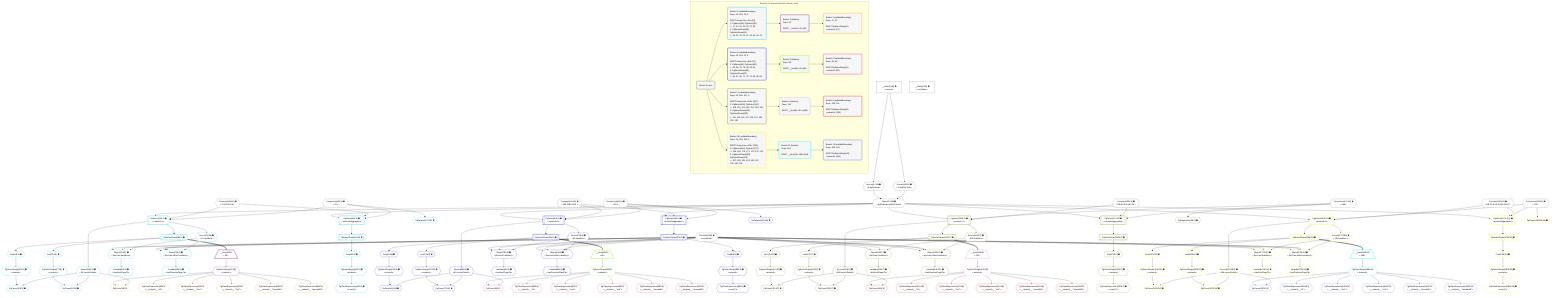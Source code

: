 %%{init: {'themeVariables': { 'fontSize': '12px'}}}%%
graph TD
    classDef path fill:#eee,stroke:#000,color:#000
    classDef plan fill:#fff,stroke-width:1px,color:#000
    classDef itemplan fill:#fff,stroke-width:2px,color:#000
    classDef unbatchedplan fill:#dff,stroke-width:1px,color:#000
    classDef sideeffectplan fill:#fcc,stroke-width:2px,color:#000
    classDef bucket fill:#f6f6f6,color:#000,stroke-width:2px,text-align:left


    %% plan dependencies
    Object14{{"Object[14∈0] ➊<br />ᐸ{pgSettings,withPgClient}ᐳ"}}:::plan
    Access12{{"Access[12∈0] ➊<br />ᐸ2.pgSettingsᐳ"}}:::plan
    Access13{{"Access[13∈0] ➊<br />ᐸ2.withPgClientᐳ"}}:::plan
    Access12 & Access13 --> Object14
    __Value2["__Value[2∈0] ➊<br />ᐸcontextᐳ"]:::plan
    __Value2 --> Access12
    __Value2 --> Access13
    __Value4["__Value[4∈0] ➊<br />ᐸrootValueᐳ"]:::plan
    Constant6{{"Constant[6∈0] ➊<br />ᐸundefinedᐳ"}}:::plan
    Connection15{{"Connection[15∈0] ➊<br />ᐸ11ᐳ"}}:::plan
    Connection61{{"Connection[61∈0] ➊<br />ᐸ59ᐳ"}}:::plan
    Connection107{{"Connection[107∈0] ➊<br />ᐸ105ᐳ"}}:::plan
    Connection153{{"Connection[153∈0] ➊<br />ᐸ151ᐳ"}}:::plan
    Constant193{{"Constant[193∈0] ➊<br />ᐸ'192.168.0.0'ᐳ"}}:::plan
    Constant194{{"Constant[194∈0] ➊<br />ᐸ'192.168.0.0/16'ᐳ"}}:::plan
    Constant195{{"Constant[195∈0] ➊<br />ᐸ'08:00:2b:01:02:03'ᐳ"}}:::plan
    Constant196{{"Constant[196∈0] ➊<br />ᐸ'08:00:2b:01:02:03:04:05'ᐳ"}}:::plan
    Object37{{"Object[37∈1] ➊<br />ᐸ{first,last,offset,hasMore}ᐳ"}}:::plan
    Access32{{"Access[32∈1] ➊<br />ᐸ16.hasMoreᐳ"}}:::plan
    Constant6 & Constant6 & Constant6 & Access32 --> Object37
    PgSelect16[["PgSelect[16∈1] ➊<br />ᐸnetwork+1ᐳ"]]:::plan
    Object14 & Constant193 & Connection15 --> PgSelect16
    Object33{{"Object[33∈1] ➊<br />ᐸ{first,last,hasMore}ᐳ"}}:::plan
    Constant6 & Constant6 & Access32 --> Object33
    PgSelect39[["PgSelect[39∈1] ➊<br />ᐸnetwork(aggregate)ᐳ"]]:::plan
    Object14 & Constant193 & Connection15 --> PgSelect39
    PgCursor23{{"PgCursor[23∈1] ➊"}}:::plan
    PgSelectSingle21{{"PgSelectSingle[21∈1] ➊<br />ᐸnetworkᐳ"}}:::plan
    Access22{{"Access[22∈1] ➊<br />ᐸ16.cursorDetailsᐳ"}}:::plan
    PgSelectSingle21 & Access22 --> PgCursor23
    PgCursor29{{"PgCursor[29∈1] ➊"}}:::plan
    PgSelectSingle27{{"PgSelectSingle[27∈1] ➊<br />ᐸnetworkᐳ"}}:::plan
    PgSelectSingle27 & Access22 --> PgCursor29
    PgPageInfo17{{"PgPageInfo[17∈1] ➊"}}:::plan
    Connection15 --> PgPageInfo17
    First19{{"First[19∈1] ➊"}}:::plan
    PgSelectRows20[["PgSelectRows[20∈1] ➊"]]:::plan
    PgSelectRows20 --> First19
    PgSelect16 --> PgSelectRows20
    First19 --> PgSelectSingle21
    PgSelect16 --> Access22
    Last25{{"Last[25∈1] ➊"}}:::plan
    PgSelectRows20 --> Last25
    Last25 --> PgSelectSingle27
    PgSelect16 --> Access32
    Lambda34{{"Lambda[34∈1] ➊<br />ᐸhasNextPageCbᐳ"}}:::plan
    Object33 --> Lambda34
    Lambda38{{"Lambda[38∈1] ➊<br />ᐸhasPreviousPageCbᐳ"}}:::plan
    Object37 --> Lambda38
    First40{{"First[40∈1] ➊"}}:::plan
    PgSelectRows41[["PgSelectRows[41∈1] ➊"]]:::plan
    PgSelectRows41 --> First40
    PgSelect39 --> PgSelectRows41
    PgSelectSingle42{{"PgSelectSingle[42∈1] ➊<br />ᐸnetworkᐳ"}}:::plan
    First40 --> PgSelectSingle42
    PgClassExpression43{{"PgClassExpression[43∈1] ➊<br />ᐸcount(*)ᐳ"}}:::plan
    PgSelectSingle42 --> PgClassExpression43
    __Item46[/"__Item[46∈2]<br />ᐸ20ᐳ"\]:::itemplan
    PgSelectRows20 ==> __Item46
    PgSelectSingle47{{"PgSelectSingle[47∈2]<br />ᐸnetworkᐳ"}}:::plan
    __Item46 --> PgSelectSingle47
    PgCursor49{{"PgCursor[49∈3]"}}:::plan
    PgSelectSingle47 & Access22 --> PgCursor49
    PgClassExpression50{{"PgClassExpression[50∈3]<br />ᐸ__network__.”id”ᐳ"}}:::plan
    PgSelectSingle47 --> PgClassExpression50
    PgClassExpression51{{"PgClassExpression[51∈3]<br />ᐸ__network__.”inet”ᐳ"}}:::plan
    PgSelectSingle47 --> PgClassExpression51
    PgClassExpression52{{"PgClassExpression[52∈3]<br />ᐸ__network__.”cidr”ᐳ"}}:::plan
    PgSelectSingle47 --> PgClassExpression52
    PgClassExpression53{{"PgClassExpression[53∈3]<br />ᐸ__network__.”macaddr”ᐳ"}}:::plan
    PgSelectSingle47 --> PgClassExpression53
    PgClassExpression54{{"PgClassExpression[54∈3]<br />ᐸ__network__.”macaddr8”ᐳ"}}:::plan
    PgSelectSingle47 --> PgClassExpression54
    Object83{{"Object[83∈4] ➊<br />ᐸ{first,last,offset,hasMore}ᐳ"}}:::plan
    Access78{{"Access[78∈4] ➊<br />ᐸ62.hasMoreᐳ"}}:::plan
    Constant6 & Constant6 & Constant6 & Access78 --> Object83
    PgSelect62[["PgSelect[62∈4] ➊<br />ᐸnetwork+1ᐳ"]]:::plan
    Object14 & Constant194 & Connection61 --> PgSelect62
    Object79{{"Object[79∈4] ➊<br />ᐸ{first,last,hasMore}ᐳ"}}:::plan
    Constant6 & Constant6 & Access78 --> Object79
    PgSelect85[["PgSelect[85∈4] ➊<br />ᐸnetwork(aggregate)ᐳ"]]:::plan
    Object14 & Constant194 & Connection61 --> PgSelect85
    PgCursor69{{"PgCursor[69∈4] ➊"}}:::plan
    PgSelectSingle67{{"PgSelectSingle[67∈4] ➊<br />ᐸnetworkᐳ"}}:::plan
    Access68{{"Access[68∈4] ➊<br />ᐸ62.cursorDetailsᐳ"}}:::plan
    PgSelectSingle67 & Access68 --> PgCursor69
    PgCursor75{{"PgCursor[75∈4] ➊"}}:::plan
    PgSelectSingle73{{"PgSelectSingle[73∈4] ➊<br />ᐸnetworkᐳ"}}:::plan
    PgSelectSingle73 & Access68 --> PgCursor75
    PgPageInfo63{{"PgPageInfo[63∈4] ➊"}}:::plan
    Connection61 --> PgPageInfo63
    First65{{"First[65∈4] ➊"}}:::plan
    PgSelectRows66[["PgSelectRows[66∈4] ➊"]]:::plan
    PgSelectRows66 --> First65
    PgSelect62 --> PgSelectRows66
    First65 --> PgSelectSingle67
    PgSelect62 --> Access68
    Last71{{"Last[71∈4] ➊"}}:::plan
    PgSelectRows66 --> Last71
    Last71 --> PgSelectSingle73
    PgSelect62 --> Access78
    Lambda80{{"Lambda[80∈4] ➊<br />ᐸhasNextPageCbᐳ"}}:::plan
    Object79 --> Lambda80
    Lambda84{{"Lambda[84∈4] ➊<br />ᐸhasPreviousPageCbᐳ"}}:::plan
    Object83 --> Lambda84
    First86{{"First[86∈4] ➊"}}:::plan
    PgSelectRows87[["PgSelectRows[87∈4] ➊"]]:::plan
    PgSelectRows87 --> First86
    PgSelect85 --> PgSelectRows87
    PgSelectSingle88{{"PgSelectSingle[88∈4] ➊<br />ᐸnetworkᐳ"}}:::plan
    First86 --> PgSelectSingle88
    PgClassExpression89{{"PgClassExpression[89∈4] ➊<br />ᐸcount(*)ᐳ"}}:::plan
    PgSelectSingle88 --> PgClassExpression89
    __Item92[/"__Item[92∈5]<br />ᐸ66ᐳ"\]:::itemplan
    PgSelectRows66 ==> __Item92
    PgSelectSingle93{{"PgSelectSingle[93∈5]<br />ᐸnetworkᐳ"}}:::plan
    __Item92 --> PgSelectSingle93
    PgCursor95{{"PgCursor[95∈6]"}}:::plan
    PgSelectSingle93 & Access68 --> PgCursor95
    PgClassExpression96{{"PgClassExpression[96∈6]<br />ᐸ__network__.”id”ᐳ"}}:::plan
    PgSelectSingle93 --> PgClassExpression96
    PgClassExpression97{{"PgClassExpression[97∈6]<br />ᐸ__network__.”inet”ᐳ"}}:::plan
    PgSelectSingle93 --> PgClassExpression97
    PgClassExpression98{{"PgClassExpression[98∈6]<br />ᐸ__network__.”cidr”ᐳ"}}:::plan
    PgSelectSingle93 --> PgClassExpression98
    PgClassExpression99{{"PgClassExpression[99∈6]<br />ᐸ__network__.”macaddr”ᐳ"}}:::plan
    PgSelectSingle93 --> PgClassExpression99
    PgClassExpression100{{"PgClassExpression[100∈6]<br />ᐸ__network__.”macaddr8”ᐳ"}}:::plan
    PgSelectSingle93 --> PgClassExpression100
    Object129{{"Object[129∈7] ➊<br />ᐸ{first,last,offset,hasMore}ᐳ"}}:::plan
    Access124{{"Access[124∈7] ➊<br />ᐸ108.hasMoreᐳ"}}:::plan
    Constant6 & Constant6 & Constant6 & Access124 --> Object129
    PgSelect108[["PgSelect[108∈7] ➊<br />ᐸnetwork+1ᐳ"]]:::plan
    Object14 & Constant195 & Connection107 --> PgSelect108
    Object125{{"Object[125∈7] ➊<br />ᐸ{first,last,hasMore}ᐳ"}}:::plan
    Constant6 & Constant6 & Access124 --> Object125
    PgSelect131[["PgSelect[131∈7] ➊<br />ᐸnetwork(aggregate)ᐳ"]]:::plan
    Object14 & Constant195 & Connection107 --> PgSelect131
    PgCursor115{{"PgCursor[115∈7] ➊"}}:::plan
    PgSelectSingle113{{"PgSelectSingle[113∈7] ➊<br />ᐸnetworkᐳ"}}:::plan
    Access114{{"Access[114∈7] ➊<br />ᐸ108.cursorDetailsᐳ"}}:::plan
    PgSelectSingle113 & Access114 --> PgCursor115
    PgCursor121{{"PgCursor[121∈7] ➊"}}:::plan
    PgSelectSingle119{{"PgSelectSingle[119∈7] ➊<br />ᐸnetworkᐳ"}}:::plan
    PgSelectSingle119 & Access114 --> PgCursor121
    PgPageInfo109{{"PgPageInfo[109∈7] ➊"}}:::plan
    Connection107 --> PgPageInfo109
    First111{{"First[111∈7] ➊"}}:::plan
    PgSelectRows112[["PgSelectRows[112∈7] ➊"]]:::plan
    PgSelectRows112 --> First111
    PgSelect108 --> PgSelectRows112
    First111 --> PgSelectSingle113
    PgSelect108 --> Access114
    Last117{{"Last[117∈7] ➊"}}:::plan
    PgSelectRows112 --> Last117
    Last117 --> PgSelectSingle119
    PgSelect108 --> Access124
    Lambda126{{"Lambda[126∈7] ➊<br />ᐸhasNextPageCbᐳ"}}:::plan
    Object125 --> Lambda126
    Lambda130{{"Lambda[130∈7] ➊<br />ᐸhasPreviousPageCbᐳ"}}:::plan
    Object129 --> Lambda130
    First132{{"First[132∈7] ➊"}}:::plan
    PgSelectRows133[["PgSelectRows[133∈7] ➊"]]:::plan
    PgSelectRows133 --> First132
    PgSelect131 --> PgSelectRows133
    PgSelectSingle134{{"PgSelectSingle[134∈7] ➊<br />ᐸnetworkᐳ"}}:::plan
    First132 --> PgSelectSingle134
    PgClassExpression135{{"PgClassExpression[135∈7] ➊<br />ᐸcount(*)ᐳ"}}:::plan
    PgSelectSingle134 --> PgClassExpression135
    __Item138[/"__Item[138∈8]<br />ᐸ112ᐳ"\]:::itemplan
    PgSelectRows112 ==> __Item138
    PgSelectSingle139{{"PgSelectSingle[139∈8]<br />ᐸnetworkᐳ"}}:::plan
    __Item138 --> PgSelectSingle139
    PgCursor141{{"PgCursor[141∈9]"}}:::plan
    PgSelectSingle139 & Access114 --> PgCursor141
    PgClassExpression142{{"PgClassExpression[142∈9]<br />ᐸ__network__.”id”ᐳ"}}:::plan
    PgSelectSingle139 --> PgClassExpression142
    PgClassExpression143{{"PgClassExpression[143∈9]<br />ᐸ__network__.”inet”ᐳ"}}:::plan
    PgSelectSingle139 --> PgClassExpression143
    PgClassExpression144{{"PgClassExpression[144∈9]<br />ᐸ__network__.”cidr”ᐳ"}}:::plan
    PgSelectSingle139 --> PgClassExpression144
    PgClassExpression145{{"PgClassExpression[145∈9]<br />ᐸ__network__.”macaddr”ᐳ"}}:::plan
    PgSelectSingle139 --> PgClassExpression145
    PgClassExpression146{{"PgClassExpression[146∈9]<br />ᐸ__network__.”macaddr8”ᐳ"}}:::plan
    PgSelectSingle139 --> PgClassExpression146
    Object175{{"Object[175∈10] ➊<br />ᐸ{first,last,offset,hasMore}ᐳ"}}:::plan
    Access170{{"Access[170∈10] ➊<br />ᐸ154.hasMoreᐳ"}}:::plan
    Constant6 & Constant6 & Constant6 & Access170 --> Object175
    PgSelect154[["PgSelect[154∈10] ➊<br />ᐸnetwork+1ᐳ"]]:::plan
    Object14 & Constant196 & Connection153 --> PgSelect154
    Object171{{"Object[171∈10] ➊<br />ᐸ{first,last,hasMore}ᐳ"}}:::plan
    Constant6 & Constant6 & Access170 --> Object171
    PgSelect177[["PgSelect[177∈10] ➊<br />ᐸnetwork(aggregate)ᐳ"]]:::plan
    Object14 & Constant196 & Connection153 --> PgSelect177
    PgCursor161{{"PgCursor[161∈10] ➊"}}:::plan
    PgSelectSingle159{{"PgSelectSingle[159∈10] ➊<br />ᐸnetworkᐳ"}}:::plan
    Access160{{"Access[160∈10] ➊<br />ᐸ154.cursorDetailsᐳ"}}:::plan
    PgSelectSingle159 & Access160 --> PgCursor161
    PgCursor167{{"PgCursor[167∈10] ➊"}}:::plan
    PgSelectSingle165{{"PgSelectSingle[165∈10] ➊<br />ᐸnetworkᐳ"}}:::plan
    PgSelectSingle165 & Access160 --> PgCursor167
    PgPageInfo155{{"PgPageInfo[155∈10] ➊"}}:::plan
    Connection153 --> PgPageInfo155
    First157{{"First[157∈10] ➊"}}:::plan
    PgSelectRows158[["PgSelectRows[158∈10] ➊"]]:::plan
    PgSelectRows158 --> First157
    PgSelect154 --> PgSelectRows158
    First157 --> PgSelectSingle159
    PgSelect154 --> Access160
    Last163{{"Last[163∈10] ➊"}}:::plan
    PgSelectRows158 --> Last163
    Last163 --> PgSelectSingle165
    PgSelect154 --> Access170
    Lambda172{{"Lambda[172∈10] ➊<br />ᐸhasNextPageCbᐳ"}}:::plan
    Object171 --> Lambda172
    Lambda176{{"Lambda[176∈10] ➊<br />ᐸhasPreviousPageCbᐳ"}}:::plan
    Object175 --> Lambda176
    First178{{"First[178∈10] ➊"}}:::plan
    PgSelectRows179[["PgSelectRows[179∈10] ➊"]]:::plan
    PgSelectRows179 --> First178
    PgSelect177 --> PgSelectRows179
    PgSelectSingle180{{"PgSelectSingle[180∈10] ➊<br />ᐸnetworkᐳ"}}:::plan
    First178 --> PgSelectSingle180
    PgClassExpression181{{"PgClassExpression[181∈10] ➊<br />ᐸcount(*)ᐳ"}}:::plan
    PgSelectSingle180 --> PgClassExpression181
    __Item184[/"__Item[184∈11]<br />ᐸ158ᐳ"\]:::itemplan
    PgSelectRows158 ==> __Item184
    PgSelectSingle185{{"PgSelectSingle[185∈11]<br />ᐸnetworkᐳ"}}:::plan
    __Item184 --> PgSelectSingle185
    PgCursor187{{"PgCursor[187∈12]"}}:::plan
    PgSelectSingle185 & Access160 --> PgCursor187
    PgClassExpression188{{"PgClassExpression[188∈12]<br />ᐸ__network__.”id”ᐳ"}}:::plan
    PgSelectSingle185 --> PgClassExpression188
    PgClassExpression189{{"PgClassExpression[189∈12]<br />ᐸ__network__.”inet”ᐳ"}}:::plan
    PgSelectSingle185 --> PgClassExpression189
    PgClassExpression190{{"PgClassExpression[190∈12]<br />ᐸ__network__.”cidr”ᐳ"}}:::plan
    PgSelectSingle185 --> PgClassExpression190
    PgClassExpression191{{"PgClassExpression[191∈12]<br />ᐸ__network__.”macaddr”ᐳ"}}:::plan
    PgSelectSingle185 --> PgClassExpression191
    PgClassExpression192{{"PgClassExpression[192∈12]<br />ᐸ__network__.”macaddr8”ᐳ"}}:::plan
    PgSelectSingle185 --> PgClassExpression192

    %% define steps

    subgraph "Buckets for queries/v4/pg11.network_types"
    Bucket0("Bucket 0 (root)"):::bucket
    classDef bucket0 stroke:#696969
    class Bucket0,__Value2,__Value4,Constant6,Access12,Access13,Object14,Connection15,Connection61,Connection107,Connection153,Constant193,Constant194,Constant195,Constant196 bucket0
    Bucket1("Bucket 1 (nullableBoundary)<br />Deps: 14, 193, 15, 6<br /><br />ROOT Connectionᐸ11ᐳ[15]<br />1: PgSelect[16], PgSelect[39]<br />ᐳ: 17, 22, 32, 33, 34, 37, 38<br />2: PgSelectRows[20], PgSelectRows[41]<br />ᐳ: 19, 21, 23, 25, 27, 29, 40, 42, 43"):::bucket
    classDef bucket1 stroke:#00bfff
    class Bucket1,PgSelect16,PgPageInfo17,First19,PgSelectRows20,PgSelectSingle21,Access22,PgCursor23,Last25,PgSelectSingle27,PgCursor29,Access32,Object33,Lambda34,Object37,Lambda38,PgSelect39,First40,PgSelectRows41,PgSelectSingle42,PgClassExpression43 bucket1
    Bucket2("Bucket 2 (listItem)<br />Deps: 22<br /><br />ROOT __Item{2}ᐸ20ᐳ[46]"):::bucket
    classDef bucket2 stroke:#7f007f
    class Bucket2,__Item46,PgSelectSingle47 bucket2
    Bucket3("Bucket 3 (nullableBoundary)<br />Deps: 47, 22<br /><br />ROOT PgSelectSingle{2}ᐸnetworkᐳ[47]"):::bucket
    classDef bucket3 stroke:#ffa500
    class Bucket3,PgCursor49,PgClassExpression50,PgClassExpression51,PgClassExpression52,PgClassExpression53,PgClassExpression54 bucket3
    Bucket4("Bucket 4 (nullableBoundary)<br />Deps: 14, 194, 61, 6<br /><br />ROOT Connectionᐸ59ᐳ[61]<br />1: PgSelect[62], PgSelect[85]<br />ᐳ: 63, 68, 78, 79, 80, 83, 84<br />2: PgSelectRows[66], PgSelectRows[87]<br />ᐳ: 65, 67, 69, 71, 73, 75, 86, 88, 89"):::bucket
    classDef bucket4 stroke:#0000ff
    class Bucket4,PgSelect62,PgPageInfo63,First65,PgSelectRows66,PgSelectSingle67,Access68,PgCursor69,Last71,PgSelectSingle73,PgCursor75,Access78,Object79,Lambda80,Object83,Lambda84,PgSelect85,First86,PgSelectRows87,PgSelectSingle88,PgClassExpression89 bucket4
    Bucket5("Bucket 5 (listItem)<br />Deps: 68<br /><br />ROOT __Item{5}ᐸ66ᐳ[92]"):::bucket
    classDef bucket5 stroke:#7fff00
    class Bucket5,__Item92,PgSelectSingle93 bucket5
    Bucket6("Bucket 6 (nullableBoundary)<br />Deps: 93, 68<br /><br />ROOT PgSelectSingle{5}ᐸnetworkᐳ[93]"):::bucket
    classDef bucket6 stroke:#ff1493
    class Bucket6,PgCursor95,PgClassExpression96,PgClassExpression97,PgClassExpression98,PgClassExpression99,PgClassExpression100 bucket6
    Bucket7("Bucket 7 (nullableBoundary)<br />Deps: 14, 195, 107, 6<br /><br />ROOT Connectionᐸ105ᐳ[107]<br />1: PgSelect[108], PgSelect[131]<br />ᐳ: 109, 114, 124, 125, 126, 129, 130<br />2: PgSelectRows[112], PgSelectRows[133]<br />ᐳ: 111, 113, 115, 117, 119, 121, 132, 134, 135"):::bucket
    classDef bucket7 stroke:#808000
    class Bucket7,PgSelect108,PgPageInfo109,First111,PgSelectRows112,PgSelectSingle113,Access114,PgCursor115,Last117,PgSelectSingle119,PgCursor121,Access124,Object125,Lambda126,Object129,Lambda130,PgSelect131,First132,PgSelectRows133,PgSelectSingle134,PgClassExpression135 bucket7
    Bucket8("Bucket 8 (listItem)<br />Deps: 114<br /><br />ROOT __Item{8}ᐸ112ᐳ[138]"):::bucket
    classDef bucket8 stroke:#dda0dd
    class Bucket8,__Item138,PgSelectSingle139 bucket8
    Bucket9("Bucket 9 (nullableBoundary)<br />Deps: 139, 114<br /><br />ROOT PgSelectSingle{8}ᐸnetworkᐳ[139]"):::bucket
    classDef bucket9 stroke:#ff0000
    class Bucket9,PgCursor141,PgClassExpression142,PgClassExpression143,PgClassExpression144,PgClassExpression145,PgClassExpression146 bucket9
    Bucket10("Bucket 10 (nullableBoundary)<br />Deps: 14, 196, 153, 6<br /><br />ROOT Connectionᐸ151ᐳ[153]<br />1: PgSelect[154], PgSelect[177]<br />ᐳ: 155, 160, 170, 171, 172, 175, 176<br />2: PgSelectRows[158], PgSelectRows[179]<br />ᐳ: 157, 159, 161, 163, 165, 167, 178, 180, 181"):::bucket
    classDef bucket10 stroke:#ffff00
    class Bucket10,PgSelect154,PgPageInfo155,First157,PgSelectRows158,PgSelectSingle159,Access160,PgCursor161,Last163,PgSelectSingle165,PgCursor167,Access170,Object171,Lambda172,Object175,Lambda176,PgSelect177,First178,PgSelectRows179,PgSelectSingle180,PgClassExpression181 bucket10
    Bucket11("Bucket 11 (listItem)<br />Deps: 160<br /><br />ROOT __Item{11}ᐸ158ᐳ[184]"):::bucket
    classDef bucket11 stroke:#00ffff
    class Bucket11,__Item184,PgSelectSingle185 bucket11
    Bucket12("Bucket 12 (nullableBoundary)<br />Deps: 185, 160<br /><br />ROOT PgSelectSingle{11}ᐸnetworkᐳ[185]"):::bucket
    classDef bucket12 stroke:#4169e1
    class Bucket12,PgCursor187,PgClassExpression188,PgClassExpression189,PgClassExpression190,PgClassExpression191,PgClassExpression192 bucket12
    Bucket0 --> Bucket1 & Bucket4 & Bucket7 & Bucket10
    Bucket1 --> Bucket2
    Bucket2 --> Bucket3
    Bucket4 --> Bucket5
    Bucket5 --> Bucket6
    Bucket7 --> Bucket8
    Bucket8 --> Bucket9
    Bucket10 --> Bucket11
    Bucket11 --> Bucket12
    end